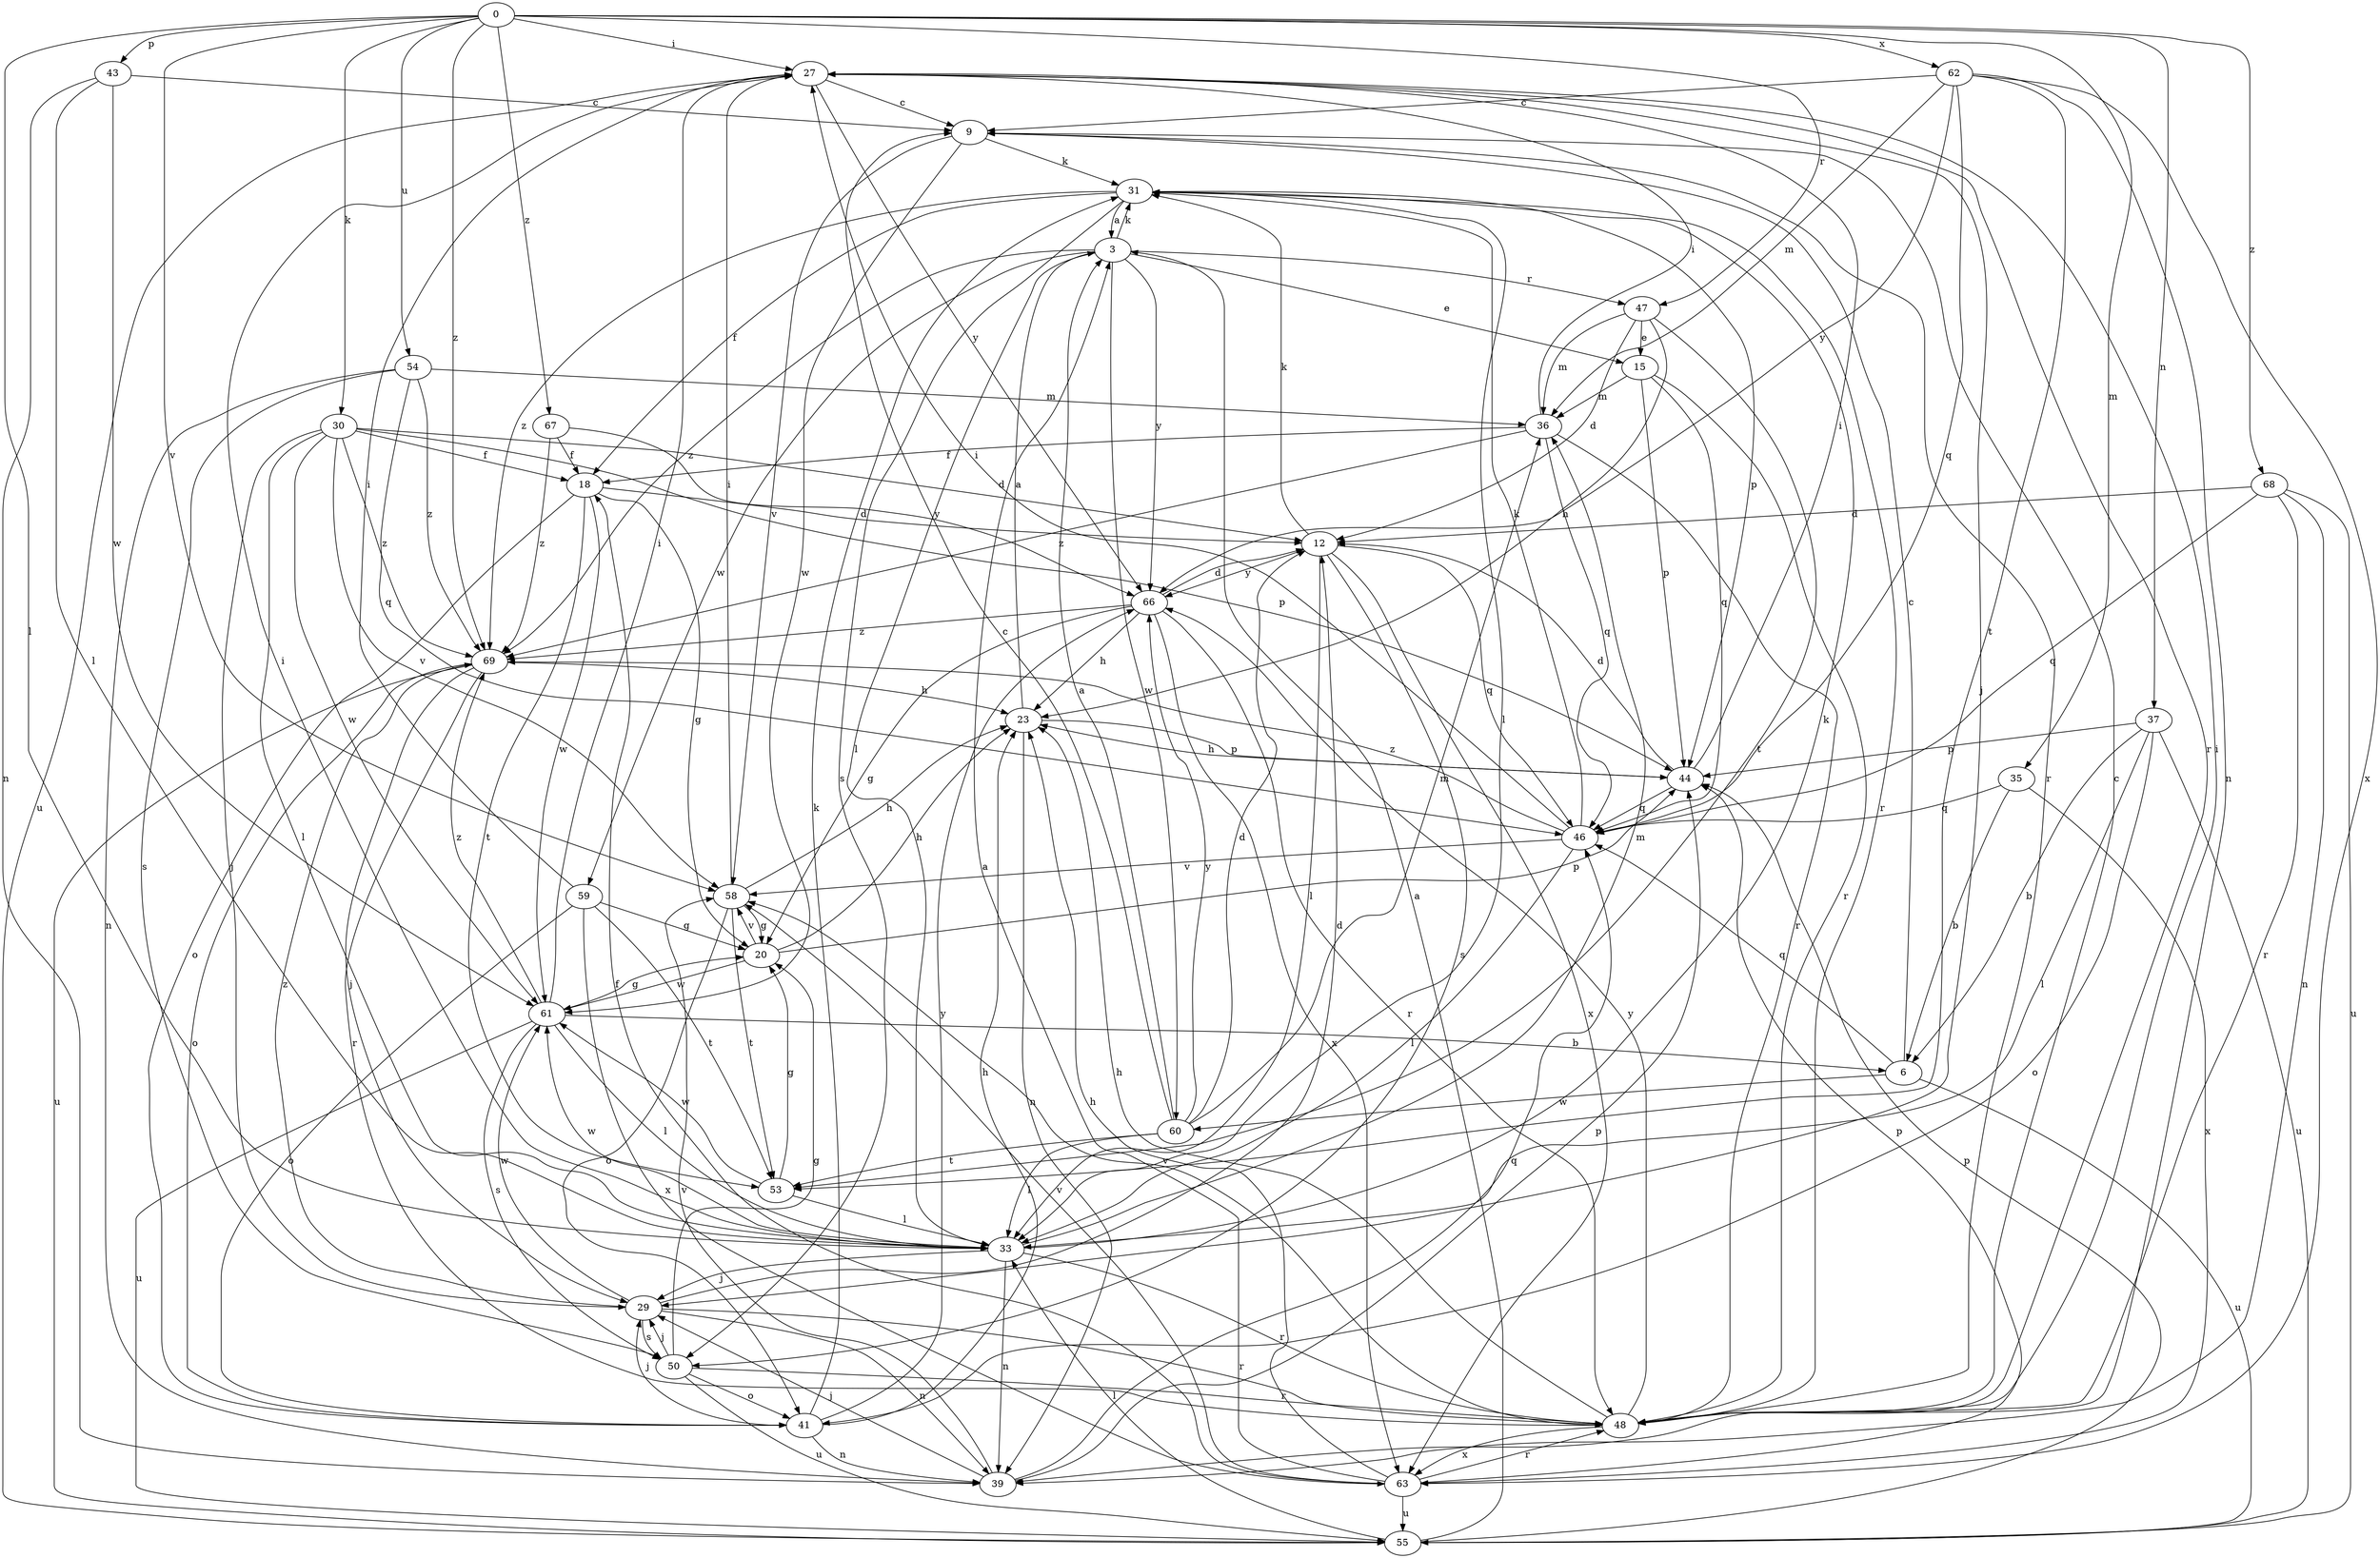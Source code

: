 strict digraph  {
0;
3;
6;
9;
12;
15;
18;
20;
23;
27;
29;
30;
31;
33;
35;
36;
37;
39;
41;
43;
44;
46;
47;
48;
50;
53;
54;
55;
58;
59;
60;
61;
62;
63;
66;
67;
68;
69;
0 -> 27  [label=i];
0 -> 30  [label=k];
0 -> 33  [label=l];
0 -> 35  [label=m];
0 -> 37  [label=n];
0 -> 43  [label=p];
0 -> 47  [label=r];
0 -> 54  [label=u];
0 -> 58  [label=v];
0 -> 62  [label=x];
0 -> 67  [label=z];
0 -> 68  [label=z];
0 -> 69  [label=z];
3 -> 15  [label=e];
3 -> 31  [label=k];
3 -> 33  [label=l];
3 -> 47  [label=r];
3 -> 59  [label=w];
3 -> 60  [label=w];
3 -> 66  [label=y];
3 -> 69  [label=z];
6 -> 9  [label=c];
6 -> 46  [label=q];
6 -> 55  [label=u];
6 -> 60  [label=w];
9 -> 31  [label=k];
9 -> 48  [label=r];
9 -> 58  [label=v];
9 -> 61  [label=w];
12 -> 31  [label=k];
12 -> 33  [label=l];
12 -> 46  [label=q];
12 -> 50  [label=s];
12 -> 63  [label=x];
12 -> 66  [label=y];
15 -> 36  [label=m];
15 -> 44  [label=p];
15 -> 46  [label=q];
15 -> 48  [label=r];
18 -> 12  [label=d];
18 -> 20  [label=g];
18 -> 41  [label=o];
18 -> 53  [label=t];
18 -> 61  [label=w];
20 -> 23  [label=h];
20 -> 44  [label=p];
20 -> 58  [label=v];
20 -> 61  [label=w];
23 -> 3  [label=a];
23 -> 39  [label=n];
23 -> 44  [label=p];
27 -> 9  [label=c];
27 -> 29  [label=j];
27 -> 48  [label=r];
27 -> 55  [label=u];
27 -> 66  [label=y];
29 -> 12  [label=d];
29 -> 39  [label=n];
29 -> 48  [label=r];
29 -> 50  [label=s];
29 -> 61  [label=w];
29 -> 69  [label=z];
30 -> 12  [label=d];
30 -> 18  [label=f];
30 -> 29  [label=j];
30 -> 33  [label=l];
30 -> 44  [label=p];
30 -> 58  [label=v];
30 -> 61  [label=w];
30 -> 69  [label=z];
31 -> 3  [label=a];
31 -> 18  [label=f];
31 -> 33  [label=l];
31 -> 44  [label=p];
31 -> 48  [label=r];
31 -> 50  [label=s];
31 -> 69  [label=z];
33 -> 27  [label=i];
33 -> 29  [label=j];
33 -> 31  [label=k];
33 -> 36  [label=m];
33 -> 39  [label=n];
33 -> 48  [label=r];
33 -> 61  [label=w];
35 -> 6  [label=b];
35 -> 46  [label=q];
35 -> 63  [label=x];
36 -> 18  [label=f];
36 -> 27  [label=i];
36 -> 46  [label=q];
36 -> 48  [label=r];
36 -> 69  [label=z];
37 -> 6  [label=b];
37 -> 33  [label=l];
37 -> 41  [label=o];
37 -> 44  [label=p];
37 -> 55  [label=u];
39 -> 29  [label=j];
39 -> 44  [label=p];
39 -> 46  [label=q];
39 -> 58  [label=v];
41 -> 23  [label=h];
41 -> 29  [label=j];
41 -> 31  [label=k];
41 -> 39  [label=n];
41 -> 66  [label=y];
43 -> 9  [label=c];
43 -> 33  [label=l];
43 -> 39  [label=n];
43 -> 61  [label=w];
44 -> 12  [label=d];
44 -> 23  [label=h];
44 -> 27  [label=i];
44 -> 46  [label=q];
46 -> 27  [label=i];
46 -> 31  [label=k];
46 -> 33  [label=l];
46 -> 58  [label=v];
46 -> 69  [label=z];
47 -> 12  [label=d];
47 -> 15  [label=e];
47 -> 23  [label=h];
47 -> 36  [label=m];
47 -> 53  [label=t];
48 -> 9  [label=c];
48 -> 23  [label=h];
48 -> 27  [label=i];
48 -> 58  [label=v];
48 -> 63  [label=x];
48 -> 66  [label=y];
50 -> 20  [label=g];
50 -> 29  [label=j];
50 -> 41  [label=o];
50 -> 48  [label=r];
50 -> 55  [label=u];
53 -> 20  [label=g];
53 -> 33  [label=l];
53 -> 61  [label=w];
54 -> 36  [label=m];
54 -> 39  [label=n];
54 -> 46  [label=q];
54 -> 50  [label=s];
54 -> 69  [label=z];
55 -> 3  [label=a];
55 -> 33  [label=l];
55 -> 44  [label=p];
58 -> 20  [label=g];
58 -> 23  [label=h];
58 -> 27  [label=i];
58 -> 41  [label=o];
58 -> 53  [label=t];
59 -> 20  [label=g];
59 -> 27  [label=i];
59 -> 41  [label=o];
59 -> 53  [label=t];
59 -> 63  [label=x];
60 -> 3  [label=a];
60 -> 9  [label=c];
60 -> 12  [label=d];
60 -> 33  [label=l];
60 -> 36  [label=m];
60 -> 53  [label=t];
60 -> 66  [label=y];
61 -> 6  [label=b];
61 -> 20  [label=g];
61 -> 27  [label=i];
61 -> 33  [label=l];
61 -> 50  [label=s];
61 -> 55  [label=u];
61 -> 69  [label=z];
62 -> 9  [label=c];
62 -> 36  [label=m];
62 -> 39  [label=n];
62 -> 46  [label=q];
62 -> 53  [label=t];
62 -> 63  [label=x];
62 -> 66  [label=y];
63 -> 3  [label=a];
63 -> 18  [label=f];
63 -> 23  [label=h];
63 -> 44  [label=p];
63 -> 48  [label=r];
63 -> 55  [label=u];
63 -> 58  [label=v];
66 -> 12  [label=d];
66 -> 20  [label=g];
66 -> 23  [label=h];
66 -> 48  [label=r];
66 -> 63  [label=x];
66 -> 69  [label=z];
67 -> 18  [label=f];
67 -> 66  [label=y];
67 -> 69  [label=z];
68 -> 12  [label=d];
68 -> 39  [label=n];
68 -> 46  [label=q];
68 -> 48  [label=r];
68 -> 55  [label=u];
69 -> 23  [label=h];
69 -> 29  [label=j];
69 -> 41  [label=o];
69 -> 48  [label=r];
69 -> 55  [label=u];
}
